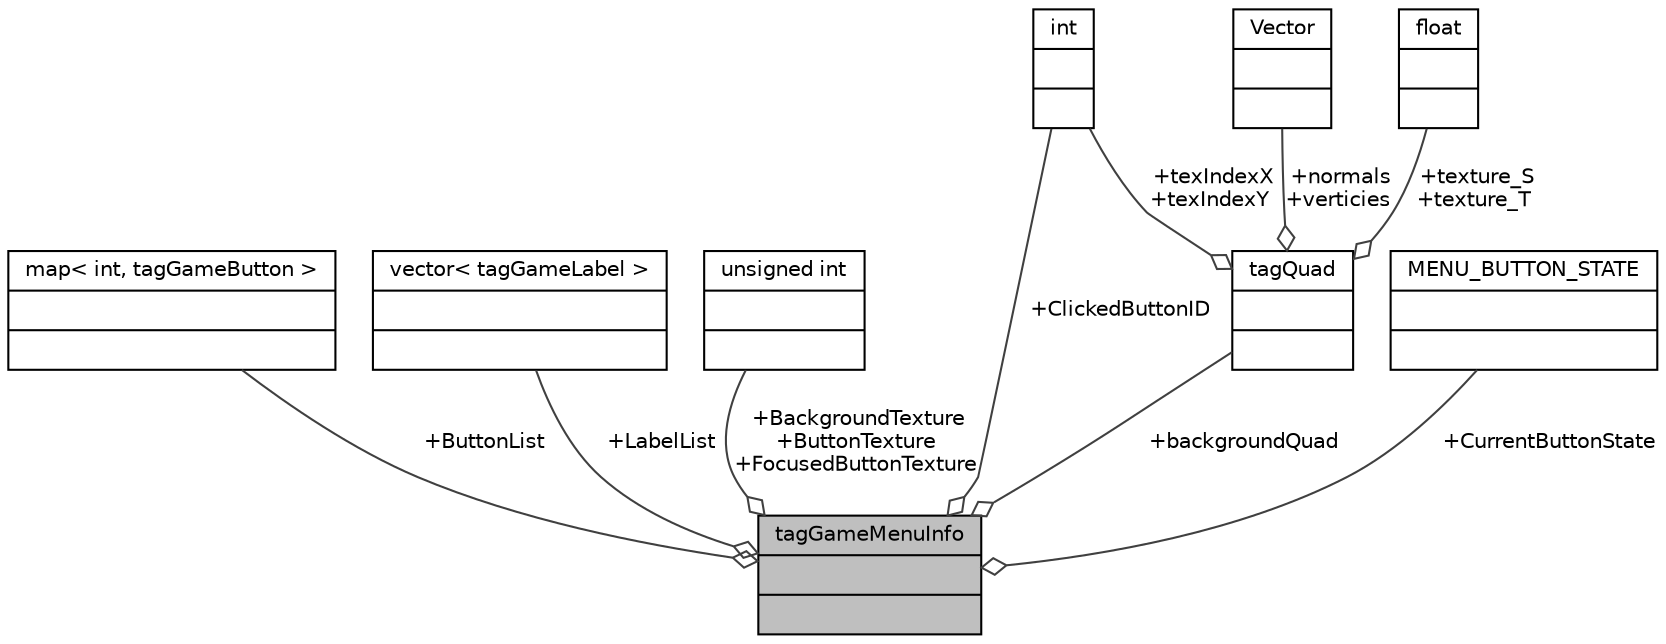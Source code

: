 digraph "tagGameMenuInfo"
{
 // LATEX_PDF_SIZE
  edge [fontname="Helvetica",fontsize="10",labelfontname="Helvetica",labelfontsize="10"];
  node [fontname="Helvetica",fontsize="10",shape=record];
  Node1 [label="{tagGameMenuInfo\n||}",height=0.2,width=0.4,color="black", fillcolor="grey75", style="filled", fontcolor="black",tooltip=" "];
  Node2 -> Node1 [color="grey25",fontsize="10",style="solid",label=" +ButtonList" ,arrowhead="odiamond",fontname="Helvetica"];
  Node2 [label="{map\< int, tagGameButton \>\n||}",height=0.2,width=0.4,color="black", fillcolor="white", style="filled",tooltip=" "];
  Node3 -> Node1 [color="grey25",fontsize="10",style="solid",label=" +LabelList" ,arrowhead="odiamond",fontname="Helvetica"];
  Node3 [label="{vector\< tagGameLabel \>\n||}",height=0.2,width=0.4,color="black", fillcolor="white", style="filled",tooltip=" "];
  Node4 -> Node1 [color="grey25",fontsize="10",style="solid",label=" +BackgroundTexture\n+ButtonTexture\n+FocusedButtonTexture" ,arrowhead="odiamond",fontname="Helvetica"];
  Node4 [label="{unsigned int\n||}",height=0.2,width=0.4,color="black", fillcolor="white", style="filled",tooltip=" "];
  Node5 -> Node1 [color="grey25",fontsize="10",style="solid",label=" +backgroundQuad" ,arrowhead="odiamond",fontname="Helvetica"];
  Node5 [label="{tagQuad\n||}",height=0.2,width=0.4,color="black", fillcolor="white", style="filled",URL="$structtag_quad.html",tooltip="Defines what constitutes the definition of a Quad"];
  Node6 -> Node5 [color="grey25",fontsize="10",style="solid",label=" +texIndexX\n+texIndexY" ,arrowhead="odiamond",fontname="Helvetica"];
  Node6 [label="{int\n||}",height=0.2,width=0.4,color="black", fillcolor="white", style="filled",tooltip=" "];
  Node7 -> Node5 [color="grey25",fontsize="10",style="solid",label=" +normals\n+verticies" ,arrowhead="odiamond",fontname="Helvetica"];
  Node7 [label="{Vector\n||}",height=0.2,width=0.4,color="black", fillcolor="white", style="filled",tooltip=" "];
  Node8 -> Node5 [color="grey25",fontsize="10",style="solid",label=" +texture_S\n+texture_T" ,arrowhead="odiamond",fontname="Helvetica"];
  Node8 [label="{float\n||}",height=0.2,width=0.4,color="black", fillcolor="white", style="filled",tooltip=" "];
  Node9 -> Node1 [color="grey25",fontsize="10",style="solid",label=" +CurrentButtonState" ,arrowhead="odiamond",fontname="Helvetica"];
  Node9 [label="{MENU_BUTTON_STATE\n||}",height=0.2,width=0.4,color="black", fillcolor="white", style="filled",tooltip=" "];
  Node6 -> Node1 [color="grey25",fontsize="10",style="solid",label=" +ClickedButtonID" ,arrowhead="odiamond",fontname="Helvetica"];
}
